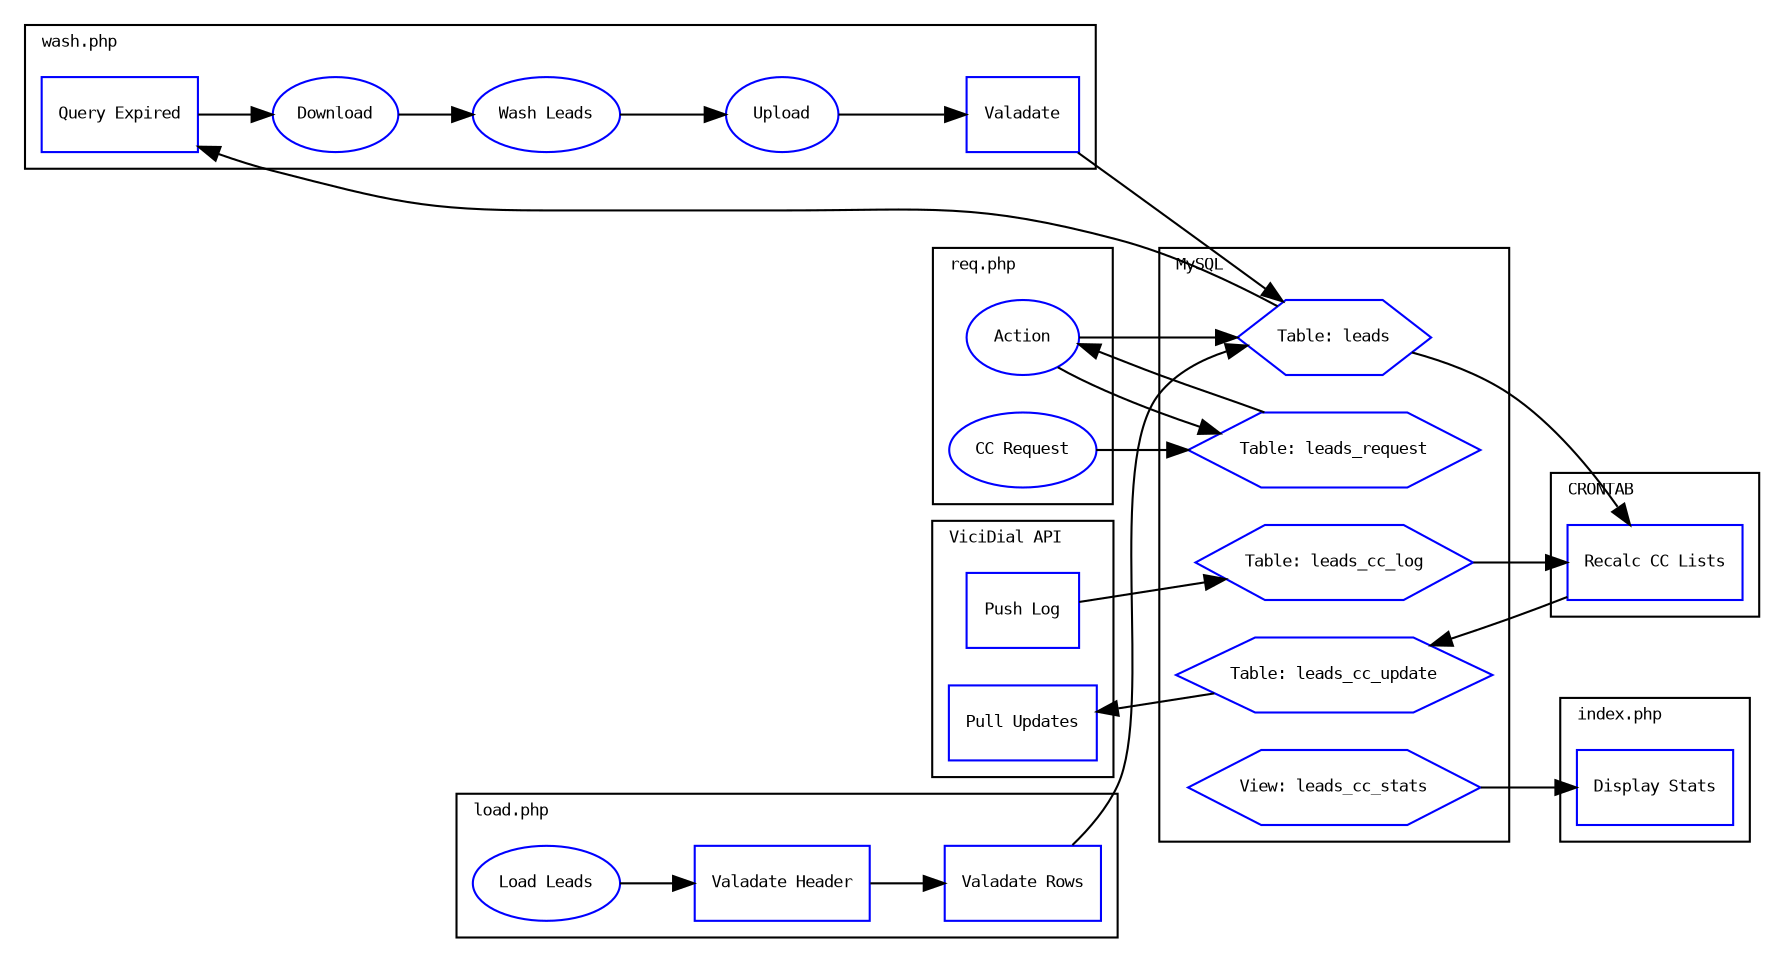 digraph G{
	compound=true;
	rankdir="LR";
	fontname="Monospace";
	fontsize=8;
	labeljust="l";
	node [shape=box,color=blue,fontname="Monospace",fontsize=8];

	subgraph cluster_sql{
		 label="MySQL";
		 "Table: leads" [shape=hexagon];
		 "Table: leads_request" [shape=hexagon];
		 "Table: leads_cc_log" [shape=hexagon];
		 "Table: leads_cc_update" [shape=hexagon];
		 "View: leads_cc_stats" [shape=hexagon];

	}

	subgraph cluster_index{
		 label="index.php";
		 "View: leads_cc_stats" -> "Display Stats";
	}

	subgraph cluster_load{
		 label="load.php";
		 "Load Leads" [shape=ellipse];
		 "Load Leads" -> "Valadate Header" -> "Valadate Rows" -> "Table: leads";
	}

	subgraph cluster_wash{
		 label="wash.php";
		 "Wash Leads" [shape=ellipse];
		 "Download" [shape=ellipse];
		 "Upload" [shape=ellipse];

		 "Table: leads"-> "Query Expired" -> "Download" -> "Wash Leads" -> "Upload" -> "Valadate" -> "Table: leads"
	}

	subgraph cluster_req{
		 label="req.php";
		 "CC Request" [shape=ellipse];
		 "Action" [shape=ellipse];
		 "CC Request" -> "Table: leads_request" -> "Action" -> "Table: leads";
		 "Action" -> "Table: leads_request";
	}

	subgraph cluster_cron{
		 label="CRONTAB";
		 "Recalc CC Lists"
	}

	subgraph cluster_api{
		 label="ViciDial API";
		 "Push Log" -> "Table: leads_cc_log";
		 "Table: leads_cc_update" -> "Pull Updates";
	}

	"Table: leads" -> "Recalc CC Lists";
	"Table: leads_cc_log" -> "Recalc CC Lists" -> "Table: leads_cc_update";
	
}

